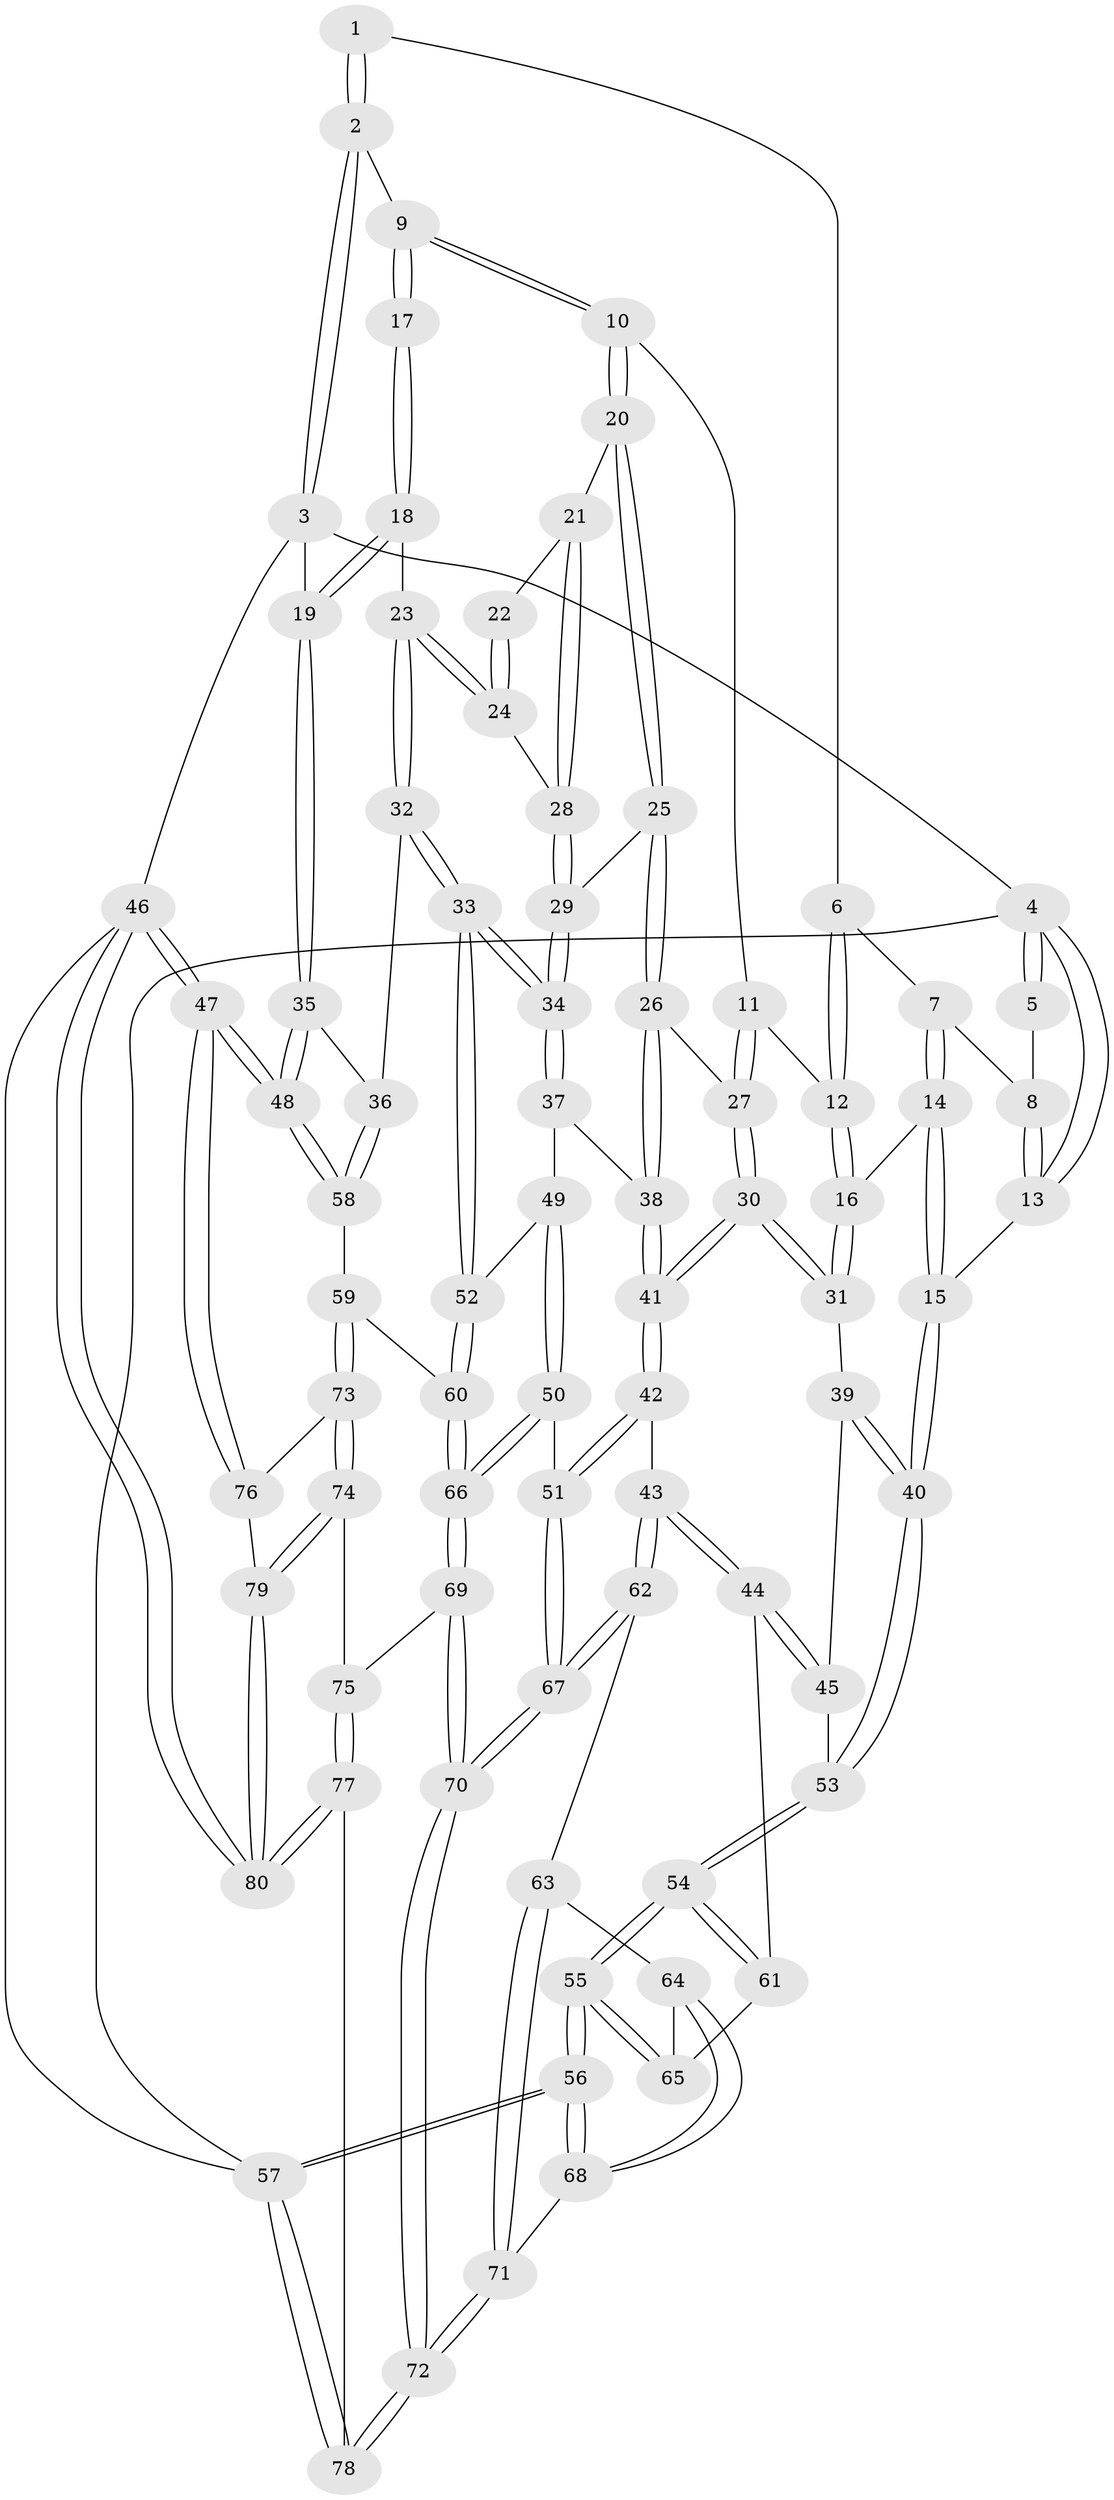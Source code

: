 // Generated by graph-tools (version 1.1) at 2025/11/02/27/25 16:11:56]
// undirected, 80 vertices, 197 edges
graph export_dot {
graph [start="1"]
  node [color=gray90,style=filled];
  1 [pos="+0.3096068647700147+0"];
  2 [pos="+0.4291199679995955+0"];
  3 [pos="+1+0"];
  4 [pos="+0+0"];
  5 [pos="+0.2128425775014032+0"];
  6 [pos="+0.2928899586119219+0"];
  7 [pos="+0.13514098191397364+0.11225635478686788"];
  8 [pos="+0.06846259603915965+0.06853324220127147"];
  9 [pos="+0.4707929411404996+0.11240386540454438"];
  10 [pos="+0.4583937912074361+0.14900207820427439"];
  11 [pos="+0.3901132598386489+0.19552340511947713"];
  12 [pos="+0.2800373443041822+0.2074205023930488"];
  13 [pos="+0+0"];
  14 [pos="+0.13717779062938407+0.2166675285663326"];
  15 [pos="+0+0.16636550880381773"];
  16 [pos="+0.18812669279750463+0.27235969796328696"];
  17 [pos="+0.6821490125422159+0.15132382456293753"];
  18 [pos="+0.7614261394538667+0.1237956449273807"];
  19 [pos="+1+0"];
  20 [pos="+0.5065694421435327+0.22537897764747425"];
  21 [pos="+0.5132112786889865+0.22791289617572877"];
  22 [pos="+0.654334051056001+0.18624180001525117"];
  23 [pos="+0.7177556562972058+0.3074125136791285"];
  24 [pos="+0.6039821081012569+0.28259381586444027"];
  25 [pos="+0.4801773904492916+0.33988347463488666"];
  26 [pos="+0.4451447669053364+0.36726778658790343"];
  27 [pos="+0.41210598327549575+0.35292480105674834"];
  28 [pos="+0.6010333268390922+0.2844939451390196"];
  29 [pos="+0.5860552091760497+0.3424437094524609"];
  30 [pos="+0.2892836112952521+0.3726259359887523"];
  31 [pos="+0.18847673600826748+0.28234557659767057"];
  32 [pos="+0.764803500287323+0.5016163502729929"];
  33 [pos="+0.7293339957091682+0.5119467604747671"];
  34 [pos="+0.6504733722262522+0.46252602395198744"];
  35 [pos="+1+0.1347833124185805"];
  36 [pos="+0.7731763945550694+0.5020408524879381"];
  37 [pos="+0.5017960672978341+0.45315651802432694"];
  38 [pos="+0.46447657636500156+0.4336212142573867"];
  39 [pos="+0.1636612489834577+0.3140838454569318"];
  40 [pos="+0+0.39725335416929936"];
  41 [pos="+0.3102916042348898+0.5892757677779336"];
  42 [pos="+0.30739831572073956+0.5997902315205276"];
  43 [pos="+0.2008401181750625+0.5976519441480145"];
  44 [pos="+0.15019630165564965+0.5852694259392234"];
  45 [pos="+0.10630417611809355+0.45989006410246114"];
  46 [pos="+1+1"];
  47 [pos="+1+1"];
  48 [pos="+1+0.7714617825340905"];
  49 [pos="+0.4961871617467926+0.5278557450317846"];
  50 [pos="+0.4122370825751407+0.666596145695301"];
  51 [pos="+0.3444854663406275+0.6420445273334867"];
  52 [pos="+0.6711944087944542+0.5849460029122272"];
  53 [pos="+0+0.4041585512421466"];
  54 [pos="+0+0.5655747549475842"];
  55 [pos="+0+0.7193661497889888"];
  56 [pos="+0+0.8575226680767271"];
  57 [pos="+0+1"];
  58 [pos="+0.9747600403335274+0.7243173502133068"];
  59 [pos="+0.8632198240887342+0.7937770554803304"];
  60 [pos="+0.5932728676532105+0.7031050716374784"];
  61 [pos="+0.13220789875175093+0.595636653555053"];
  62 [pos="+0.16546484354734328+0.7879902265379402"];
  63 [pos="+0.1493120866376235+0.7914154773174896"];
  64 [pos="+0.07647691842316352+0.7512099316305011"];
  65 [pos="+0.06774464924506264+0.7069830846906316"];
  66 [pos="+0.5441603941567679+0.7457031926323334"];
  67 [pos="+0.26192109290715254+0.827699825881225"];
  68 [pos="+0.003346402702148628+0.8706823774342392"];
  69 [pos="+0.5468517417599337+0.8091095823677757"];
  70 [pos="+0.29056029394683097+1"];
  71 [pos="+0.0908572653602684+0.9215291867152328"];
  72 [pos="+0.24602264458083037+1"];
  73 [pos="+0.796882914618541+0.881351319379085"];
  74 [pos="+0.7414185511503655+0.9192449874770997"];
  75 [pos="+0.5477577125242339+0.8102498448365216"];
  76 [pos="+0.8902420125718761+0.9597528810711736"];
  77 [pos="+0.5927282907071467+1"];
  78 [pos="+0.2443019663158167+1"];
  79 [pos="+0.7454160750824359+1"];
  80 [pos="+0.7256408834914274+1"];
  1 -- 2;
  1 -- 2;
  1 -- 6;
  2 -- 3;
  2 -- 3;
  2 -- 9;
  3 -- 4;
  3 -- 19;
  3 -- 46;
  4 -- 5;
  4 -- 5;
  4 -- 13;
  4 -- 13;
  4 -- 57;
  5 -- 8;
  6 -- 7;
  6 -- 12;
  6 -- 12;
  7 -- 8;
  7 -- 14;
  7 -- 14;
  8 -- 13;
  8 -- 13;
  9 -- 10;
  9 -- 10;
  9 -- 17;
  9 -- 17;
  10 -- 11;
  10 -- 20;
  10 -- 20;
  11 -- 12;
  11 -- 27;
  11 -- 27;
  12 -- 16;
  12 -- 16;
  13 -- 15;
  14 -- 15;
  14 -- 15;
  14 -- 16;
  15 -- 40;
  15 -- 40;
  16 -- 31;
  16 -- 31;
  17 -- 18;
  17 -- 18;
  18 -- 19;
  18 -- 19;
  18 -- 23;
  19 -- 35;
  19 -- 35;
  20 -- 21;
  20 -- 25;
  20 -- 25;
  21 -- 22;
  21 -- 28;
  21 -- 28;
  22 -- 24;
  22 -- 24;
  23 -- 24;
  23 -- 24;
  23 -- 32;
  23 -- 32;
  24 -- 28;
  25 -- 26;
  25 -- 26;
  25 -- 29;
  26 -- 27;
  26 -- 38;
  26 -- 38;
  27 -- 30;
  27 -- 30;
  28 -- 29;
  28 -- 29;
  29 -- 34;
  29 -- 34;
  30 -- 31;
  30 -- 31;
  30 -- 41;
  30 -- 41;
  31 -- 39;
  32 -- 33;
  32 -- 33;
  32 -- 36;
  33 -- 34;
  33 -- 34;
  33 -- 52;
  33 -- 52;
  34 -- 37;
  34 -- 37;
  35 -- 36;
  35 -- 48;
  35 -- 48;
  36 -- 58;
  36 -- 58;
  37 -- 38;
  37 -- 49;
  38 -- 41;
  38 -- 41;
  39 -- 40;
  39 -- 40;
  39 -- 45;
  40 -- 53;
  40 -- 53;
  41 -- 42;
  41 -- 42;
  42 -- 43;
  42 -- 51;
  42 -- 51;
  43 -- 44;
  43 -- 44;
  43 -- 62;
  43 -- 62;
  44 -- 45;
  44 -- 45;
  44 -- 61;
  45 -- 53;
  46 -- 47;
  46 -- 47;
  46 -- 80;
  46 -- 80;
  46 -- 57;
  47 -- 48;
  47 -- 48;
  47 -- 76;
  47 -- 76;
  48 -- 58;
  48 -- 58;
  49 -- 50;
  49 -- 50;
  49 -- 52;
  50 -- 51;
  50 -- 66;
  50 -- 66;
  51 -- 67;
  51 -- 67;
  52 -- 60;
  52 -- 60;
  53 -- 54;
  53 -- 54;
  54 -- 55;
  54 -- 55;
  54 -- 61;
  54 -- 61;
  55 -- 56;
  55 -- 56;
  55 -- 65;
  55 -- 65;
  56 -- 57;
  56 -- 57;
  56 -- 68;
  56 -- 68;
  57 -- 78;
  57 -- 78;
  58 -- 59;
  59 -- 60;
  59 -- 73;
  59 -- 73;
  60 -- 66;
  60 -- 66;
  61 -- 65;
  62 -- 63;
  62 -- 67;
  62 -- 67;
  63 -- 64;
  63 -- 71;
  63 -- 71;
  64 -- 65;
  64 -- 68;
  64 -- 68;
  66 -- 69;
  66 -- 69;
  67 -- 70;
  67 -- 70;
  68 -- 71;
  69 -- 70;
  69 -- 70;
  69 -- 75;
  70 -- 72;
  70 -- 72;
  71 -- 72;
  71 -- 72;
  72 -- 78;
  72 -- 78;
  73 -- 74;
  73 -- 74;
  73 -- 76;
  74 -- 75;
  74 -- 79;
  74 -- 79;
  75 -- 77;
  75 -- 77;
  76 -- 79;
  77 -- 78;
  77 -- 80;
  77 -- 80;
  79 -- 80;
  79 -- 80;
}
